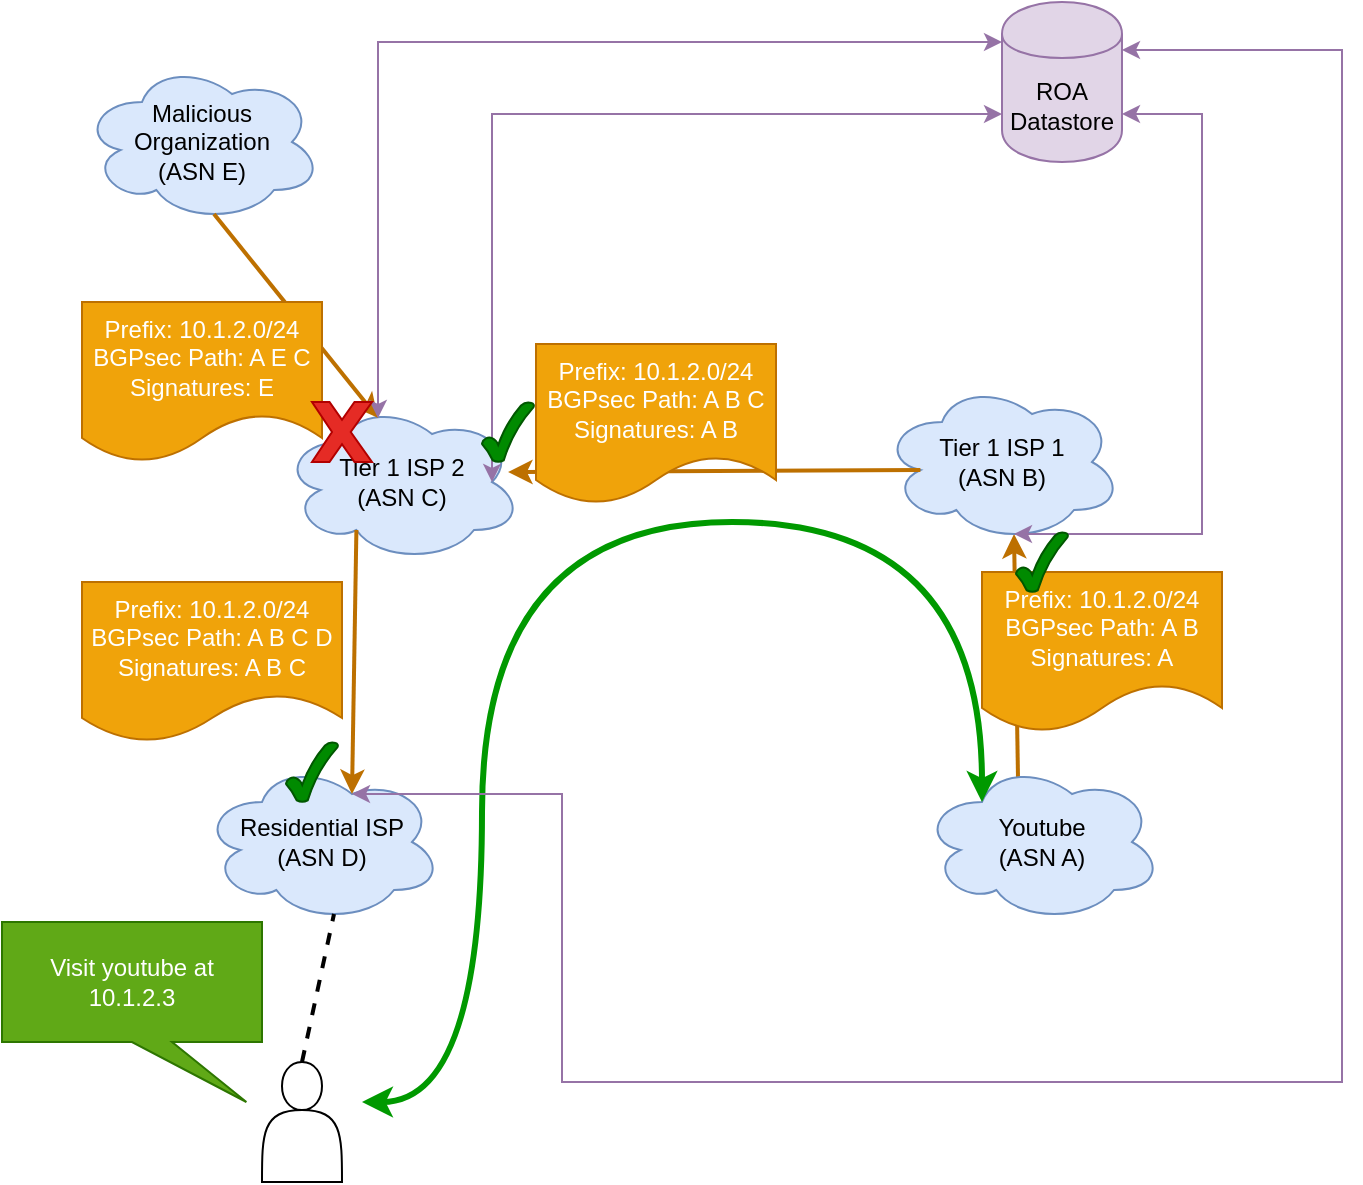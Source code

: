 <mxfile version="12.3.3" type="device" pages="1"><diagram id="Rd24nJYDN6u4Pm66B0-U" name="Page-1"><mxGraphModel dx="1357" dy="777" grid="1" gridSize="10" guides="1" tooltips="1" connect="1" arrows="1" fold="1" page="1" pageScale="1" pageWidth="850" pageHeight="1100" math="0" shadow="0"><root><mxCell id="0"/><mxCell id="1" parent="0"/><mxCell id="e7N7-tjZV6Bajt33-_lS-11" style="rounded=0;orthogonalLoop=1;jettySize=auto;html=1;exitX=0.4;exitY=0.1;exitDx=0;exitDy=0;exitPerimeter=0;entryX=0.55;entryY=0.95;entryDx=0;entryDy=0;entryPerimeter=0;strokeWidth=2;fillColor=#f0a30a;strokeColor=#BD7000;" parent="1" source="e7N7-tjZV6Bajt33-_lS-1" target="e7N7-tjZV6Bajt33-_lS-3" edge="1"><mxGeometry relative="1" as="geometry"/></mxCell><mxCell id="e7N7-tjZV6Bajt33-_lS-1" value="Youtube&lt;br&gt;(ASN A)" style="ellipse;shape=cloud;whiteSpace=wrap;html=1;fillColor=#dae8fc;strokeColor=#6c8ebf;" parent="1" vertex="1"><mxGeometry x="590" y="420" width="120" height="80" as="geometry"/></mxCell><mxCell id="e7N7-tjZV6Bajt33-_lS-3" value="Tier 1 ISP 1&lt;br&gt;(ASN B)" style="ellipse;shape=cloud;whiteSpace=wrap;html=1;fillColor=#dae8fc;strokeColor=#6c8ebf;" parent="1" vertex="1"><mxGeometry x="570" y="230" width="120" height="80" as="geometry"/></mxCell><mxCell id="e7N7-tjZV6Bajt33-_lS-4" value="Tier 1 ISP 2&lt;br&gt;(ASN C)" style="ellipse;shape=cloud;whiteSpace=wrap;html=1;fillColor=#dae8fc;strokeColor=#6c8ebf;" parent="1" vertex="1"><mxGeometry x="270" y="240" width="120" height="80" as="geometry"/></mxCell><mxCell id="e7N7-tjZV6Bajt33-_lS-5" value="Residential ISP&lt;br&gt;(ASN D)" style="ellipse;shape=cloud;whiteSpace=wrap;html=1;fillColor=#dae8fc;strokeColor=#6c8ebf;" parent="1" vertex="1"><mxGeometry x="230" y="420" width="120" height="80" as="geometry"/></mxCell><mxCell id="e7N7-tjZV6Bajt33-_lS-8" value="" style="shape=actor;whiteSpace=wrap;html=1;" parent="1" vertex="1"><mxGeometry x="260" y="570" width="40" height="60" as="geometry"/></mxCell><mxCell id="e7N7-tjZV6Bajt33-_lS-9" value="" style="endArrow=classic;html=1;exitX=0.16;exitY=0.55;exitDx=0;exitDy=0;exitPerimeter=0;entryX=0.942;entryY=0.438;entryDx=0;entryDy=0;entryPerimeter=0;strokeWidth=2;fillColor=#f0a30a;strokeColor=#BD7000;" parent="1" source="e7N7-tjZV6Bajt33-_lS-3" target="e7N7-tjZV6Bajt33-_lS-4" edge="1"><mxGeometry width="50" height="50" relative="1" as="geometry"><mxPoint x="150" y="640" as="sourcePoint"/><mxPoint x="200" y="590" as="targetPoint"/></mxGeometry></mxCell><mxCell id="e7N7-tjZV6Bajt33-_lS-10" value="" style="endArrow=classic;html=1;exitX=0.31;exitY=0.8;exitDx=0;exitDy=0;exitPerimeter=0;entryX=0.625;entryY=0.2;entryDx=0;entryDy=0;entryPerimeter=0;strokeWidth=2;fillColor=#f0a30a;strokeColor=#BD7000;" parent="1" source="e7N7-tjZV6Bajt33-_lS-4" target="e7N7-tjZV6Bajt33-_lS-5" edge="1"><mxGeometry width="50" height="50" relative="1" as="geometry"><mxPoint x="140" y="720" as="sourcePoint"/><mxPoint x="190" y="670" as="targetPoint"/></mxGeometry></mxCell><mxCell id="e7N7-tjZV6Bajt33-_lS-12" value="Prefix: 10.1.2.0/24&lt;br&gt;BGPsec Path: A B&lt;br&gt;Signatures: A" style="shape=document;whiteSpace=wrap;html=1;boundedLbl=1;fillColor=#f0a30a;strokeColor=#BD7000;fontColor=#ffffff;" parent="1" vertex="1"><mxGeometry x="620" y="325" width="120" height="80" as="geometry"/></mxCell><mxCell id="e7N7-tjZV6Bajt33-_lS-13" value="Prefix: 10.1.2.0/24&lt;br&gt;BGPsec Path: A B C&lt;br&gt;Signatures: A B" style="shape=document;whiteSpace=wrap;html=1;boundedLbl=1;fillColor=#f0a30a;strokeColor=#BD7000;fontColor=#ffffff;" parent="1" vertex="1"><mxGeometry x="397" y="211" width="120" height="80" as="geometry"/></mxCell><mxCell id="e7N7-tjZV6Bajt33-_lS-14" value="Prefix: 10.1.2.0/24&lt;br&gt;BGPsec Path: A B C D&lt;br&gt;Signatures: A B C" style="shape=document;whiteSpace=wrap;html=1;boundedLbl=1;fillColor=#f0a30a;strokeColor=#BD7000;fontColor=#ffffff;" parent="1" vertex="1"><mxGeometry x="170" y="330" width="130" height="80" as="geometry"/></mxCell><mxCell id="e7N7-tjZV6Bajt33-_lS-17" value="" style="endArrow=classic;html=1;edgeStyle=orthogonalEdgeStyle;curved=1;strokeWidth=3;strokeColor=#009900;startArrow=classic;startFill=1;entryX=0.25;entryY=0.25;entryDx=0;entryDy=0;entryPerimeter=0;" parent="1" edge="1" target="e7N7-tjZV6Bajt33-_lS-1"><mxGeometry width="50" height="50" relative="1" as="geometry"><mxPoint x="310" y="590" as="sourcePoint"/><mxPoint x="300" y="110" as="targetPoint"/><Array as="points"><mxPoint x="370" y="590"/><mxPoint x="370" y="300"/><mxPoint x="620" y="300"/></Array></mxGeometry></mxCell><mxCell id="e7N7-tjZV6Bajt33-_lS-19" value="Visit youtube at 10.1.2.3" style="shape=callout;whiteSpace=wrap;html=1;perimeter=calloutPerimeter;position2=0.94;fillColor=#60a917;strokeColor=#2D7600;fontColor=#ffffff;" parent="1" vertex="1"><mxGeometry x="130" y="500" width="130" height="90" as="geometry"/></mxCell><mxCell id="e7N7-tjZV6Bajt33-_lS-20" value="" style="endArrow=none;dashed=1;html=1;strokeColor=#000000;strokeWidth=2;entryX=0.55;entryY=0.95;entryDx=0;entryDy=0;entryPerimeter=0;" parent="1" target="e7N7-tjZV6Bajt33-_lS-5" edge="1"><mxGeometry width="50" height="50" relative="1" as="geometry"><mxPoint x="280" y="570" as="sourcePoint"/><mxPoint x="180" y="650" as="targetPoint"/></mxGeometry></mxCell><mxCell id="e7N7-tjZV6Bajt33-_lS-21" value="Malicious&lt;br&gt;Organization&lt;br&gt;(ASN E)" style="ellipse;shape=cloud;whiteSpace=wrap;html=1;fillColor=#dae8fc;strokeColor=#6c8ebf;" parent="1" vertex="1"><mxGeometry x="170" y="70" width="120" height="80" as="geometry"/></mxCell><mxCell id="e7N7-tjZV6Bajt33-_lS-22" style="rounded=0;orthogonalLoop=1;jettySize=auto;html=1;exitX=0.55;exitY=0.95;exitDx=0;exitDy=0;exitPerimeter=0;entryX=0.4;entryY=0.1;entryDx=0;entryDy=0;entryPerimeter=0;strokeWidth=2;fillColor=#f0a30a;strokeColor=#BD7000;" parent="1" source="e7N7-tjZV6Bajt33-_lS-21" target="e7N7-tjZV6Bajt33-_lS-4" edge="1"><mxGeometry relative="1" as="geometry"><mxPoint x="172" y="270" as="sourcePoint"/><mxPoint x="170" y="148" as="targetPoint"/></mxGeometry></mxCell><mxCell id="e7N7-tjZV6Bajt33-_lS-23" value="Prefix: 10.1.2.0/24&lt;br&gt;BGPsec Path: A E C&lt;br&gt;Signatures: E" style="shape=document;whiteSpace=wrap;html=1;boundedLbl=1;fillColor=#f0a30a;strokeColor=#BD7000;fontColor=#ffffff;" parent="1" vertex="1"><mxGeometry x="170" y="190" width="120" height="80" as="geometry"/></mxCell><mxCell id="QMQZmk5qR_oar2IFjogQ-1" value="ROA&lt;br&gt;Datastore" style="shape=cylinder;whiteSpace=wrap;html=1;boundedLbl=1;backgroundOutline=1;fillColor=#e1d5e7;strokeColor=#9673a6;" vertex="1" parent="1"><mxGeometry x="630" y="40" width="60" height="80" as="geometry"/></mxCell><mxCell id="QMQZmk5qR_oar2IFjogQ-3" style="edgeStyle=orthogonalEdgeStyle;rounded=0;orthogonalLoop=1;jettySize=auto;html=1;exitX=0.875;exitY=0.5;exitDx=0;exitDy=0;exitPerimeter=0;entryX=0;entryY=0.7;entryDx=0;entryDy=0;fillColor=#e1d5e7;strokeColor=#9673a6;startArrow=classic;startFill=1;" edge="1" parent="1" source="e7N7-tjZV6Bajt33-_lS-4" target="QMQZmk5qR_oar2IFjogQ-1"><mxGeometry relative="1" as="geometry"><mxPoint x="646" y="316" as="sourcePoint"/><mxPoint x="700" y="90" as="targetPoint"/><Array as="points"><mxPoint x="375" y="96"/></Array></mxGeometry></mxCell><mxCell id="QMQZmk5qR_oar2IFjogQ-2" style="edgeStyle=orthogonalEdgeStyle;rounded=0;orthogonalLoop=1;jettySize=auto;html=1;exitX=0.55;exitY=0.95;exitDx=0;exitDy=0;exitPerimeter=0;entryX=1;entryY=0.7;entryDx=0;entryDy=0;fillColor=#e1d5e7;strokeColor=#9673a6;startArrow=classic;startFill=1;" edge="1" parent="1" source="e7N7-tjZV6Bajt33-_lS-3" target="QMQZmk5qR_oar2IFjogQ-1"><mxGeometry relative="1" as="geometry"><Array as="points"><mxPoint x="730" y="306"/><mxPoint x="730" y="96"/></Array></mxGeometry></mxCell><mxCell id="QMQZmk5qR_oar2IFjogQ-4" style="edgeStyle=orthogonalEdgeStyle;rounded=0;orthogonalLoop=1;jettySize=auto;html=1;exitX=0.625;exitY=0.2;exitDx=0;exitDy=0;exitPerimeter=0;entryX=1;entryY=0.3;entryDx=0;entryDy=0;fillColor=#e1d5e7;strokeColor=#9673a6;startArrow=classic;startFill=1;" edge="1" parent="1" source="e7N7-tjZV6Bajt33-_lS-5" target="QMQZmk5qR_oar2IFjogQ-1"><mxGeometry relative="1" as="geometry"><mxPoint x="385" y="290" as="sourcePoint"/><mxPoint x="670" y="130" as="targetPoint"/><Array as="points"><mxPoint x="410" y="436"/><mxPoint x="410" y="580"/><mxPoint x="800" y="580"/><mxPoint x="800" y="64"/></Array></mxGeometry></mxCell><mxCell id="QMQZmk5qR_oar2IFjogQ-5" style="edgeStyle=orthogonalEdgeStyle;rounded=0;orthogonalLoop=1;jettySize=auto;html=1;exitX=0.4;exitY=0.1;exitDx=0;exitDy=0;exitPerimeter=0;fillColor=#e1d5e7;strokeColor=#9673a6;startArrow=classic;startFill=1;" edge="1" parent="1" source="e7N7-tjZV6Bajt33-_lS-4"><mxGeometry relative="1" as="geometry"><mxPoint x="385" y="290" as="sourcePoint"/><mxPoint x="630" y="60" as="targetPoint"/><Array as="points"><mxPoint x="318" y="60"/></Array></mxGeometry></mxCell><mxCell id="QMQZmk5qR_oar2IFjogQ-7" value="" style="verticalLabelPosition=bottom;verticalAlign=top;html=1;shape=mxgraph.basic.x;fillColor=#E52B25;strokeColor=#B20000;fontColor=#ffffff;" vertex="1" parent="1"><mxGeometry x="285" y="240" width="30" height="30" as="geometry"/></mxCell><mxCell id="QMQZmk5qR_oar2IFjogQ-8" value="" style="verticalLabelPosition=bottom;verticalAlign=top;html=1;shape=mxgraph.basic.tick;fillColor=#008a00;strokeColor=#005700;fontColor=#ffffff;" vertex="1" parent="1"><mxGeometry x="637" y="305" width="26" height="30" as="geometry"/></mxCell><mxCell id="QMQZmk5qR_oar2IFjogQ-9" value="" style="verticalLabelPosition=bottom;verticalAlign=top;html=1;shape=mxgraph.basic.tick;fillColor=#008a00;strokeColor=#005700;fontColor=#ffffff;" vertex="1" parent="1"><mxGeometry x="370" y="240" width="26" height="30" as="geometry"/></mxCell><mxCell id="QMQZmk5qR_oar2IFjogQ-10" value="" style="verticalLabelPosition=bottom;verticalAlign=top;html=1;shape=mxgraph.basic.tick;fillColor=#008a00;strokeColor=#005700;fontColor=#ffffff;" vertex="1" parent="1"><mxGeometry x="272" y="410" width="26" height="30" as="geometry"/></mxCell></root></mxGraphModel></diagram></mxfile>